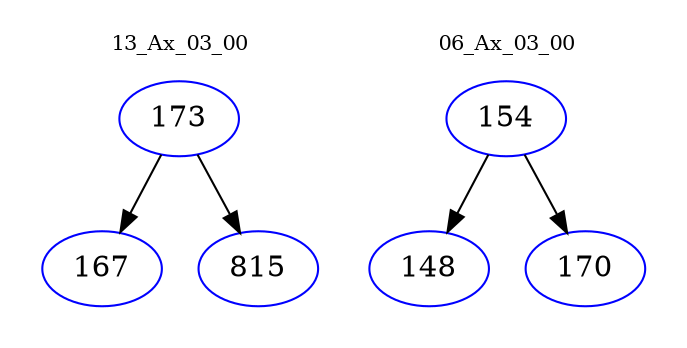 digraph{
subgraph cluster_0 {
color = white
label = "13_Ax_03_00";
fontsize=10;
T0_173 [label="173", color="blue"]
T0_173 -> T0_167 [color="black"]
T0_167 [label="167", color="blue"]
T0_173 -> T0_815 [color="black"]
T0_815 [label="815", color="blue"]
}
subgraph cluster_1 {
color = white
label = "06_Ax_03_00";
fontsize=10;
T1_154 [label="154", color="blue"]
T1_154 -> T1_148 [color="black"]
T1_148 [label="148", color="blue"]
T1_154 -> T1_170 [color="black"]
T1_170 [label="170", color="blue"]
}
}
